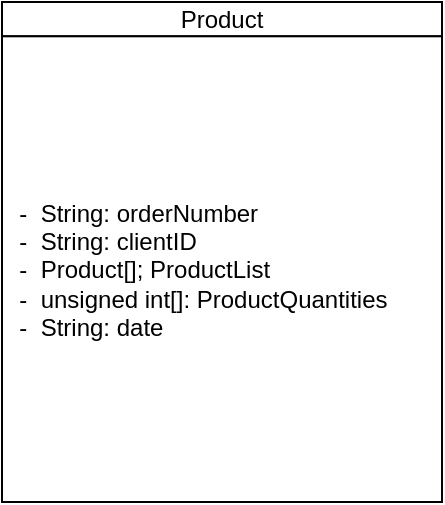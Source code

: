 <mxfile version="12.5.3" type="device"><diagram id="CLRaHryyYa0xOvTVhCor" name="Page-1"><mxGraphModel dx="343" dy="256" grid="1" gridSize="10" guides="1" tooltips="1" connect="1" arrows="1" fold="1" page="1" pageScale="1" pageWidth="850" pageHeight="1100" math="0" shadow="0"><root><mxCell id="0"/><mxCell id="1" parent="0"/><mxCell id="xvll8Nh_N9pdd9aSw5_w-8" value="-" style="group" vertex="1" connectable="0" parent="1"><mxGeometry x="470" y="40" width="220" height="250" as="geometry"/></mxCell><mxCell id="xvll8Nh_N9pdd9aSw5_w-6" value="Product" style="text;html=1;align=center;verticalAlign=middle;whiteSpace=wrap;rounded=0;strokeColor=#000000;fillColor=#ffffff;" vertex="1" parent="xvll8Nh_N9pdd9aSw5_w-8"><mxGeometry width="220.0" height="17.157" as="geometry"/></mxCell><mxCell id="xvll8Nh_N9pdd9aSw5_w-7" value="&amp;nbsp; -&amp;nbsp; String: orderNumber&lt;br&gt;&amp;nbsp; -&amp;nbsp; String: clientID&lt;br&gt;&amp;nbsp; -&amp;nbsp; Product[]; ProductList&lt;br&gt;&amp;nbsp; -&amp;nbsp; unsigned int[]: ProductQuantities&lt;br&gt;&amp;nbsp; -&amp;nbsp; String: date" style="text;html=1;align=left;verticalAlign=middle;whiteSpace=wrap;rounded=0;strokeColor=#000000;fillColor=#ffffff;" vertex="1" parent="xvll8Nh_N9pdd9aSw5_w-8"><mxGeometry y="17.155" width="220.0" height="232.845" as="geometry"/></mxCell></root></mxGraphModel></diagram></mxfile>